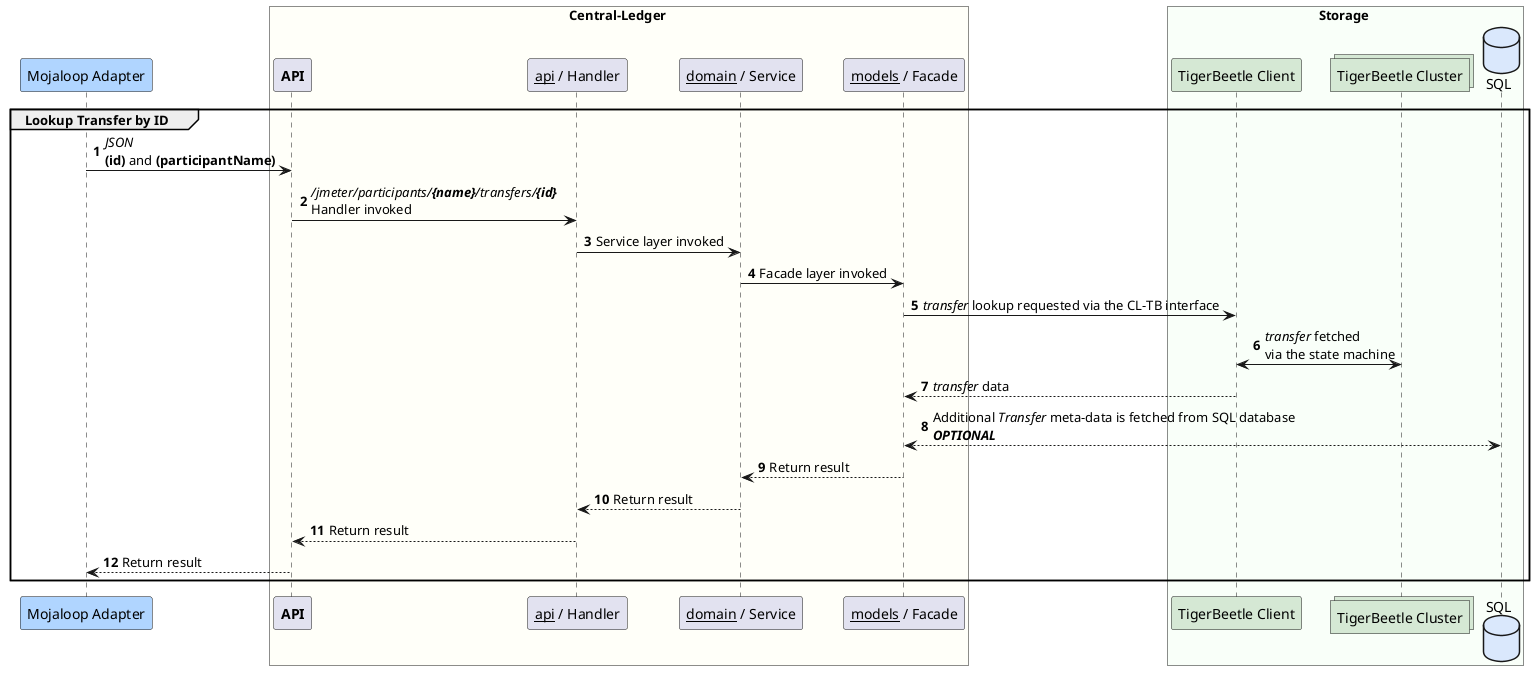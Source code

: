 @startuml

participant "Mojaloop Adapter" as dfsp #B0D5FF

box Central-Ledger #FFFFF9
    participant "**API**" as cl_api
    participant "__api__ / Handler" as cl_handler
    participant "__domain__ / Service" as cl_domain
    participant "__models__ / Facade" as cl_facade

end box

box Storage #F9FFF9
	participant "TigerBeetle Client" as tb_client #D5E8D4
	collections "TigerBeetle Cluster" as tb_nodes #D5E8D4
    database "SQL" as cl_db #DAE8FC
end box

autonumber
group Lookup Transfer by ID
    dfsp -> cl_api : //JSON// \n**(id)** and **(participantName)**
    cl_api -> cl_handler : ///jmeter/participants/**{name}**/transfers/**{id}**// \nHandler invoked
    cl_handler -> cl_domain : Service layer invoked
    cl_domain -> cl_facade : Facade layer invoked
    cl_facade -> tb_client : //transfer// lookup requested via the CL-TB interface
    tb_client <-> tb_nodes : //transfer// fetched\nvia the state machine
    tb_client --> cl_facade : //transfer// data
    cl_facade <--> cl_db : Additional //Transfer// meta-data is fetched from SQL database\n**//OPTIONAL//**
    cl_facade --> cl_domain : Return result
    cl_domain --> cl_handler : Return result
    cl_handler --> cl_api : Return result
    cl_api --> dfsp : Return result
end

@enduml

